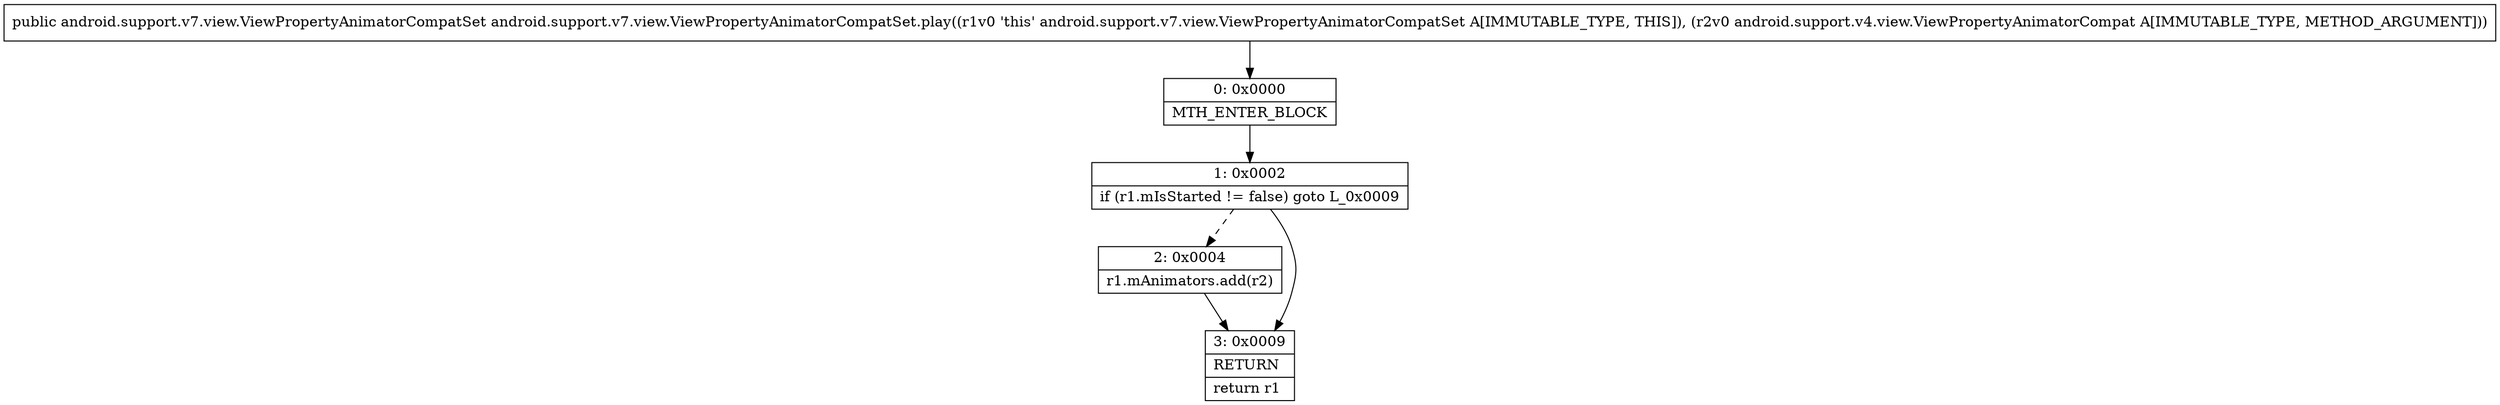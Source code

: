 digraph "CFG forandroid.support.v7.view.ViewPropertyAnimatorCompatSet.play(Landroid\/support\/v4\/view\/ViewPropertyAnimatorCompat;)Landroid\/support\/v7\/view\/ViewPropertyAnimatorCompatSet;" {
Node_0 [shape=record,label="{0\:\ 0x0000|MTH_ENTER_BLOCK\l}"];
Node_1 [shape=record,label="{1\:\ 0x0002|if (r1.mIsStarted != false) goto L_0x0009\l}"];
Node_2 [shape=record,label="{2\:\ 0x0004|r1.mAnimators.add(r2)\l}"];
Node_3 [shape=record,label="{3\:\ 0x0009|RETURN\l|return r1\l}"];
MethodNode[shape=record,label="{public android.support.v7.view.ViewPropertyAnimatorCompatSet android.support.v7.view.ViewPropertyAnimatorCompatSet.play((r1v0 'this' android.support.v7.view.ViewPropertyAnimatorCompatSet A[IMMUTABLE_TYPE, THIS]), (r2v0 android.support.v4.view.ViewPropertyAnimatorCompat A[IMMUTABLE_TYPE, METHOD_ARGUMENT])) }"];
MethodNode -> Node_0;
Node_0 -> Node_1;
Node_1 -> Node_2[style=dashed];
Node_1 -> Node_3;
Node_2 -> Node_3;
}

